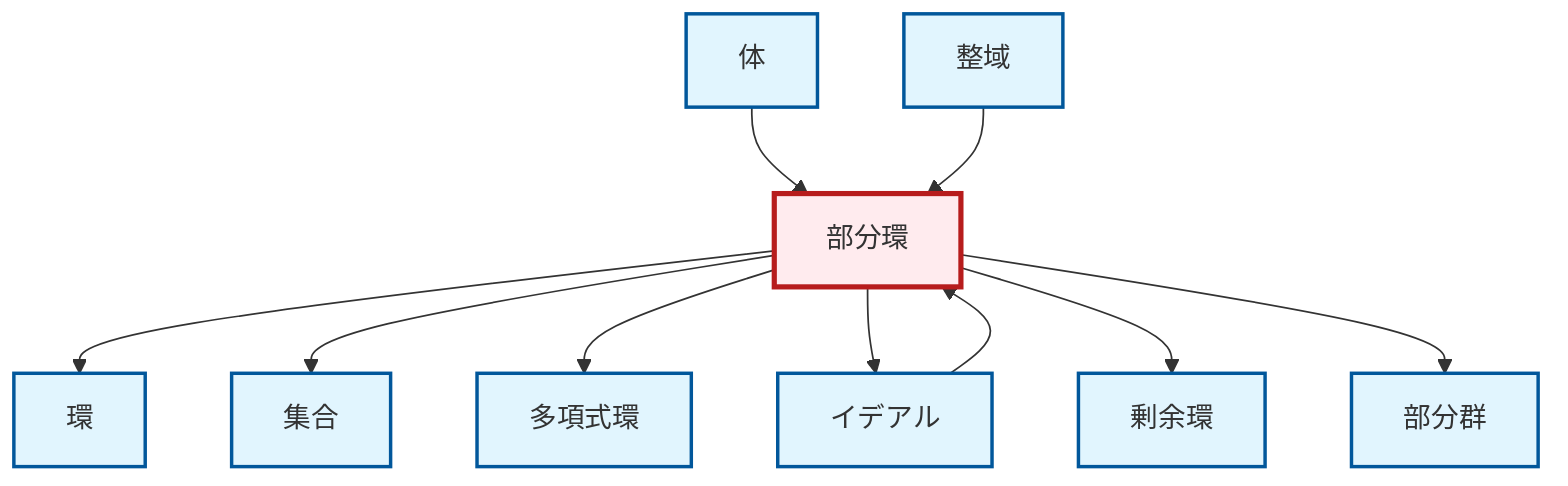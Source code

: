 graph TD
    classDef definition fill:#e1f5fe,stroke:#01579b,stroke-width:2px
    classDef theorem fill:#f3e5f5,stroke:#4a148c,stroke-width:2px
    classDef axiom fill:#fff3e0,stroke:#e65100,stroke-width:2px
    classDef example fill:#e8f5e9,stroke:#1b5e20,stroke-width:2px
    classDef current fill:#ffebee,stroke:#b71c1c,stroke-width:3px
    def-ring["環"]:::definition
    def-polynomial-ring["多項式環"]:::definition
    def-quotient-ring["剰余環"]:::definition
    def-subring["部分環"]:::definition
    def-set["集合"]:::definition
    def-subgroup["部分群"]:::definition
    def-field["体"]:::definition
    def-integral-domain["整域"]:::definition
    def-ideal["イデアル"]:::definition
    def-subring --> def-ring
    def-ideal --> def-subring
    def-subring --> def-set
    def-field --> def-subring
    def-subring --> def-polynomial-ring
    def-subring --> def-ideal
    def-subring --> def-quotient-ring
    def-integral-domain --> def-subring
    def-subring --> def-subgroup
    class def-subring current